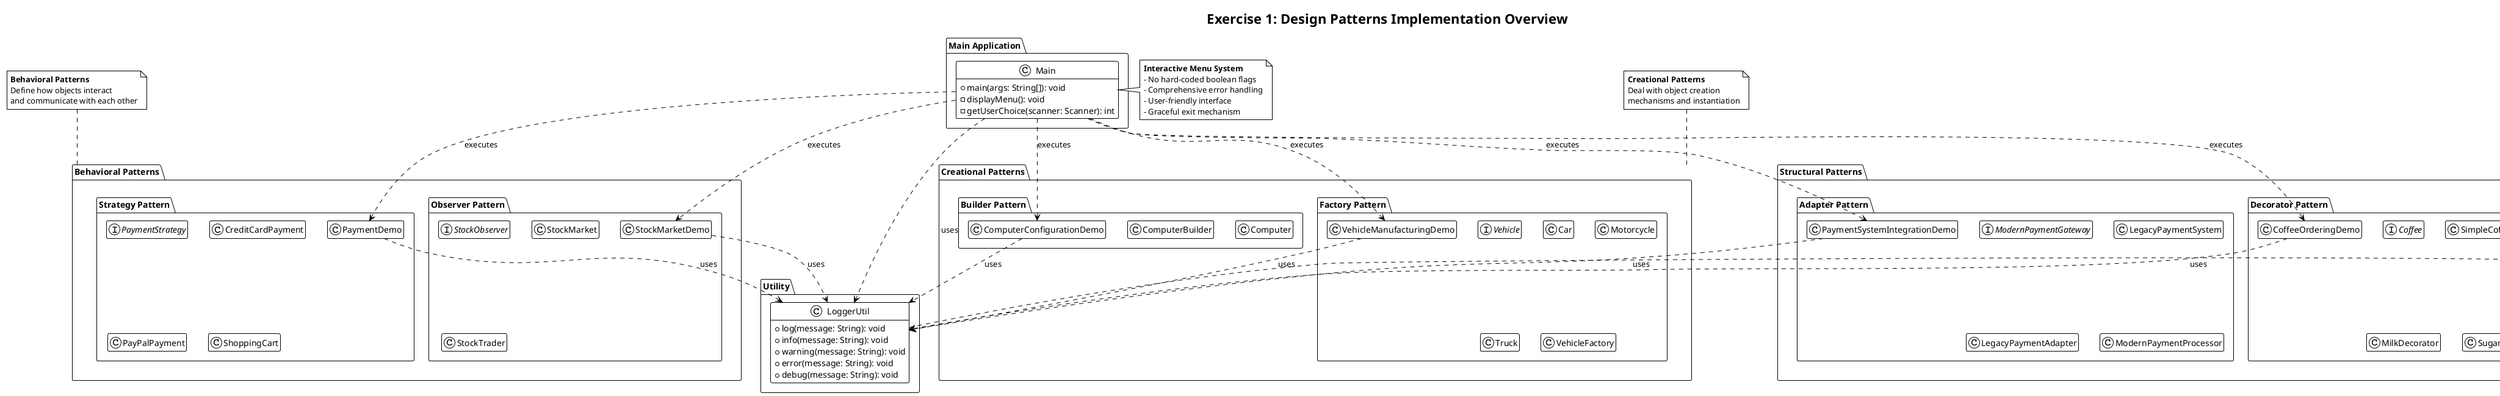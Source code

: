@startuml Exercise 1 - Design Patterns Overview
!theme plain
hide empty members
title Exercise 1: Design Patterns Implementation Overview

package "Main Application" {
    class Main {
        +main(args: String[]): void
        -displayMenu(): void
        -getUserChoice(scanner: Scanner): int
    }
}

package "Utility" {
    class LoggerUtil {
        +log(message: String): void
        +info(message: String): void
        +warning(message: String): void
        +error(message: String): void
        +debug(message: String): void
    }
}

package "Behavioral Patterns" {
    package "Observer Pattern" {
        interface StockObserver
        class StockMarket
        class StockTrader
        class StockMarketDemo
    }
    
    package "Strategy Pattern" {
        interface PaymentStrategy
        class CreditCardPayment
        class PayPalPayment
        class ShoppingCart
        class PaymentDemo
    }
}

package "Creational Patterns" {
    package "Factory Pattern" {
        interface Vehicle
        class Car
        class Motorcycle
        class Truck
        class VehicleFactory
        class VehicleManufacturingDemo
    }
    
    package "Builder Pattern" {
        class Computer
        class ComputerBuilder
        class ComputerConfigurationDemo
    }
}

package "Structural Patterns" {
    package "Adapter Pattern" {
        interface ModernPaymentGateway
        class LegacyPaymentSystem
        class LegacyPaymentAdapter
        class ModernPaymentProcessor
        class PaymentSystemIntegrationDemo
    }
    
    package "Decorator Pattern" {
        interface Coffee
        class SimpleCoffee
        abstract class CoffeeDecorator
        class MilkDecorator
        class SugarDecorator
        class CoffeeOrderingDemo
    }
}

Main ..> StockMarketDemo : executes
Main ..> PaymentDemo : executes
Main ..> VehicleManufacturingDemo : executes
Main ..> ComputerConfigurationDemo : executes
Main ..> PaymentSystemIntegrationDemo : executes
Main ..> CoffeeOrderingDemo : executes
Main ..> LoggerUtil : uses

StockMarketDemo ..> LoggerUtil : uses
PaymentDemo ..> LoggerUtil : uses
VehicleManufacturingDemo ..> LoggerUtil : uses
ComputerConfigurationDemo ..> LoggerUtil : uses
PaymentSystemIntegrationDemo ..> LoggerUtil : uses
CoffeeOrderingDemo ..> LoggerUtil : uses

note right of Main
  **Interactive Menu System**
  - No hard-coded boolean flags
  - Comprehensive error handling
  - User-friendly interface
  - Graceful exit mechanism
end note

note right of LoggerUtil
  **Gold Standard Logging**
  - Multiple log levels
  - Timestamp formatting
  - Console and Java logging
  - Professional formatting
end note

note top of "Behavioral Patterns"
  **Behavioral Patterns**
  Define how objects interact
  and communicate with each other
end note

note top of "Creational Patterns"
  **Creational Patterns**
  Deal with object creation
  mechanisms and instantiation
end note

note top of "Structural Patterns"
  **Structural Patterns**
  Deal with object composition
  and relationships between entities
end note

@enduml
